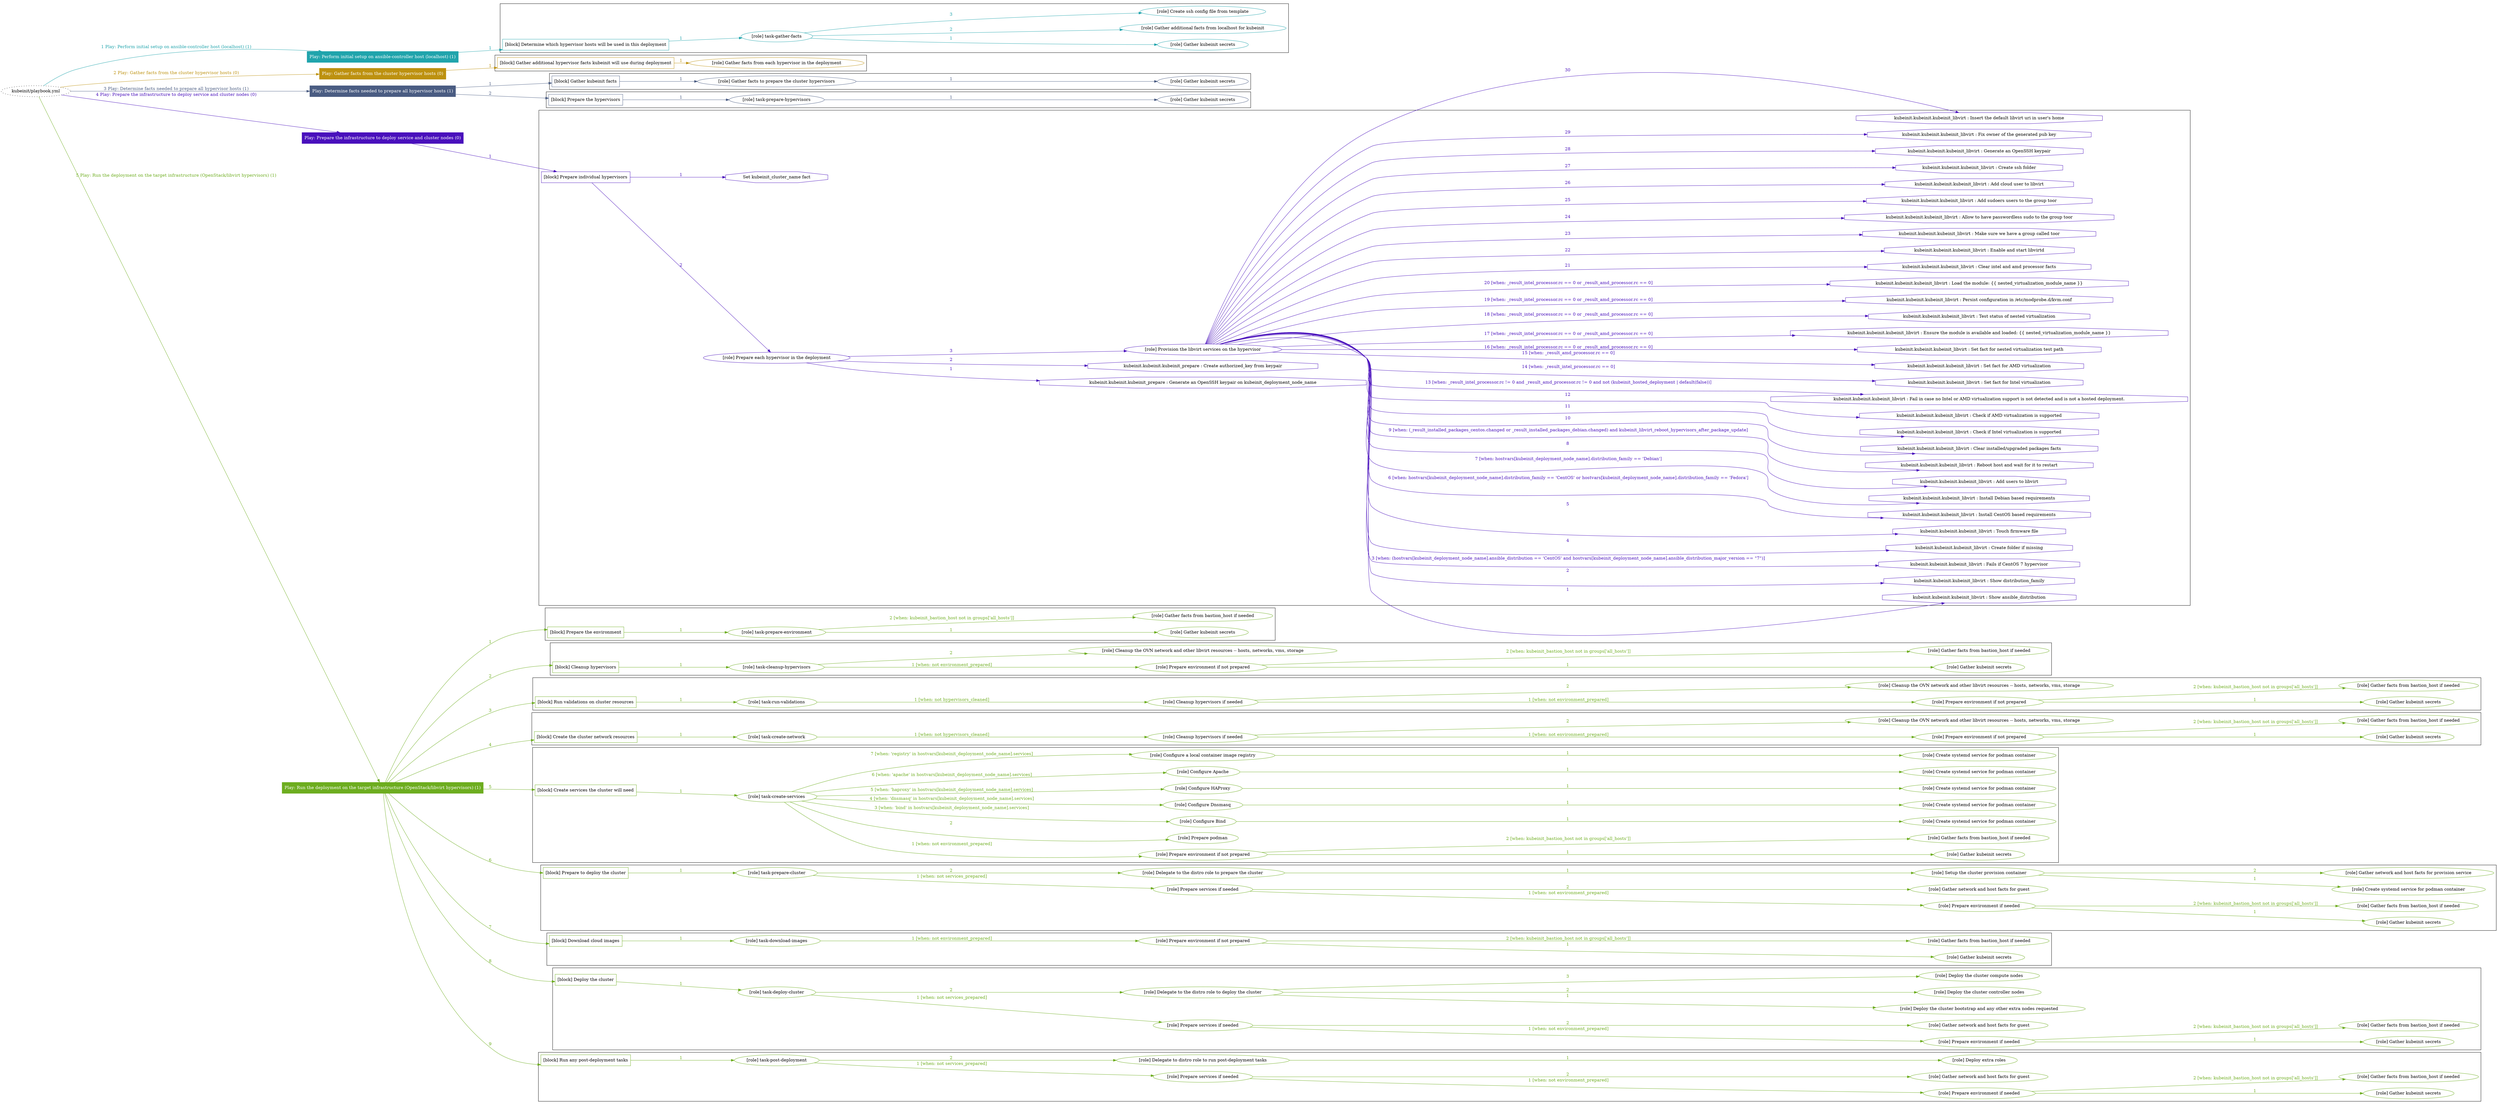 digraph {
	graph [concentrate=true ordering=in rankdir=LR ratio=fill]
	edge [esep=5 sep=10]
	"kubeinit/playbook.yml" [URL="/home/runner/work/kubeinit/kubeinit/kubeinit/playbook.yml" id=playbook_06e54197 style=dotted]
	"kubeinit/playbook.yml" -> play_afe3e6a7 [label="1 Play: Perform initial setup on ansible-controller host (localhost) (1)" color="#20a4ac" fontcolor="#20a4ac" id=edge_play_afe3e6a7 labeltooltip="1 Play: Perform initial setup on ansible-controller host (localhost) (1)" tooltip="1 Play: Perform initial setup on ansible-controller host (localhost) (1)"]
	subgraph "Play: Perform initial setup on ansible-controller host (localhost) (1)" {
		play_afe3e6a7 [label="Play: Perform initial setup on ansible-controller host (localhost) (1)" URL="/home/runner/work/kubeinit/kubeinit/kubeinit/playbook.yml" color="#20a4ac" fontcolor="#ffffff" id=play_afe3e6a7 shape=box style=filled tooltip=localhost]
		play_afe3e6a7 -> block_0ab6999c [label=1 color="#20a4ac" fontcolor="#20a4ac" id=edge_block_0ab6999c labeltooltip=1 tooltip=1]
		subgraph cluster_block_0ab6999c {
			block_0ab6999c [label="[block] Determine which hypervisor hosts will be used in this deployment" URL="/home/runner/work/kubeinit/kubeinit/kubeinit/playbook.yml" color="#20a4ac" id=block_0ab6999c labeltooltip="Determine which hypervisor hosts will be used in this deployment" shape=box tooltip="Determine which hypervisor hosts will be used in this deployment"]
			block_0ab6999c -> role_92f83d4e [label="1 " color="#20a4ac" fontcolor="#20a4ac" id=edge_role_92f83d4e labeltooltip="1 " tooltip="1 "]
			subgraph "task-gather-facts" {
				role_92f83d4e [label="[role] task-gather-facts" URL="/home/runner/work/kubeinit/kubeinit/kubeinit/playbook.yml" color="#20a4ac" id=role_92f83d4e tooltip="task-gather-facts"]
				role_92f83d4e -> role_95f12a91 [label="1 " color="#20a4ac" fontcolor="#20a4ac" id=edge_role_95f12a91 labeltooltip="1 " tooltip="1 "]
				subgraph "Gather kubeinit secrets" {
					role_95f12a91 [label="[role] Gather kubeinit secrets" URL="/home/runner/.ansible/collections/ansible_collections/kubeinit/kubeinit/roles/kubeinit_prepare/tasks/build_hypervisors_group.yml" color="#20a4ac" id=role_95f12a91 tooltip="Gather kubeinit secrets"]
				}
				role_92f83d4e -> role_1563f52f [label="2 " color="#20a4ac" fontcolor="#20a4ac" id=edge_role_1563f52f labeltooltip="2 " tooltip="2 "]
				subgraph "Gather additional facts from localhost for kubeinit" {
					role_1563f52f [label="[role] Gather additional facts from localhost for kubeinit" URL="/home/runner/.ansible/collections/ansible_collections/kubeinit/kubeinit/roles/kubeinit_prepare/tasks/build_hypervisors_group.yml" color="#20a4ac" id=role_1563f52f tooltip="Gather additional facts from localhost for kubeinit"]
				}
				role_92f83d4e -> role_cff0e128 [label="3 " color="#20a4ac" fontcolor="#20a4ac" id=edge_role_cff0e128 labeltooltip="3 " tooltip="3 "]
				subgraph "Create ssh config file from template" {
					role_cff0e128 [label="[role] Create ssh config file from template" URL="/home/runner/.ansible/collections/ansible_collections/kubeinit/kubeinit/roles/kubeinit_prepare/tasks/build_hypervisors_group.yml" color="#20a4ac" id=role_cff0e128 tooltip="Create ssh config file from template"]
				}
			}
		}
	}
	"kubeinit/playbook.yml" -> play_b5f7c08f [label="2 Play: Gather facts from the cluster hypervisor hosts (0)" color="#bd910f" fontcolor="#bd910f" id=edge_play_b5f7c08f labeltooltip="2 Play: Gather facts from the cluster hypervisor hosts (0)" tooltip="2 Play: Gather facts from the cluster hypervisor hosts (0)"]
	subgraph "Play: Gather facts from the cluster hypervisor hosts (0)" {
		play_b5f7c08f [label="Play: Gather facts from the cluster hypervisor hosts (0)" URL="/home/runner/work/kubeinit/kubeinit/kubeinit/playbook.yml" color="#bd910f" fontcolor="#ffffff" id=play_b5f7c08f shape=box style=filled tooltip="Play: Gather facts from the cluster hypervisor hosts (0)"]
		play_b5f7c08f -> block_739a0ad6 [label=1 color="#bd910f" fontcolor="#bd910f" id=edge_block_739a0ad6 labeltooltip=1 tooltip=1]
		subgraph cluster_block_739a0ad6 {
			block_739a0ad6 [label="[block] Gather additional hypervisor facts kubeinit will use during deployment" URL="/home/runner/work/kubeinit/kubeinit/kubeinit/playbook.yml" color="#bd910f" id=block_739a0ad6 labeltooltip="Gather additional hypervisor facts kubeinit will use during deployment" shape=box tooltip="Gather additional hypervisor facts kubeinit will use during deployment"]
			block_739a0ad6 -> role_92ef8d1f [label="1 " color="#bd910f" fontcolor="#bd910f" id=edge_role_92ef8d1f labeltooltip="1 " tooltip="1 "]
			subgraph "Gather facts from each hypervisor in the deployment" {
				role_92ef8d1f [label="[role] Gather facts from each hypervisor in the deployment" URL="/home/runner/work/kubeinit/kubeinit/kubeinit/playbook.yml" color="#bd910f" id=role_92ef8d1f tooltip="Gather facts from each hypervisor in the deployment"]
			}
		}
	}
	"kubeinit/playbook.yml" -> play_a2521848 [label="3 Play: Determine facts needed to prepare all hypervisor hosts (1)" color="#4a5c82" fontcolor="#4a5c82" id=edge_play_a2521848 labeltooltip="3 Play: Determine facts needed to prepare all hypervisor hosts (1)" tooltip="3 Play: Determine facts needed to prepare all hypervisor hosts (1)"]
	subgraph "Play: Determine facts needed to prepare all hypervisor hosts (1)" {
		play_a2521848 [label="Play: Determine facts needed to prepare all hypervisor hosts (1)" URL="/home/runner/work/kubeinit/kubeinit/kubeinit/playbook.yml" color="#4a5c82" fontcolor="#ffffff" id=play_a2521848 shape=box style=filled tooltip=localhost]
		play_a2521848 -> block_b41a311c [label=1 color="#4a5c82" fontcolor="#4a5c82" id=edge_block_b41a311c labeltooltip=1 tooltip=1]
		subgraph cluster_block_b41a311c {
			block_b41a311c [label="[block] Gather kubeinit facts" URL="/home/runner/work/kubeinit/kubeinit/kubeinit/playbook.yml" color="#4a5c82" id=block_b41a311c labeltooltip="Gather kubeinit facts" shape=box tooltip="Gather kubeinit facts"]
			block_b41a311c -> role_22b22cb1 [label="1 " color="#4a5c82" fontcolor="#4a5c82" id=edge_role_22b22cb1 labeltooltip="1 " tooltip="1 "]
			subgraph "Gather facts to prepare the cluster hypervisors" {
				role_22b22cb1 [label="[role] Gather facts to prepare the cluster hypervisors" URL="/home/runner/work/kubeinit/kubeinit/kubeinit/playbook.yml" color="#4a5c82" id=role_22b22cb1 tooltip="Gather facts to prepare the cluster hypervisors"]
				role_22b22cb1 -> role_56efd793 [label="1 " color="#4a5c82" fontcolor="#4a5c82" id=edge_role_56efd793 labeltooltip="1 " tooltip="1 "]
				subgraph "Gather kubeinit secrets" {
					role_56efd793 [label="[role] Gather kubeinit secrets" URL="/home/runner/.ansible/collections/ansible_collections/kubeinit/kubeinit/roles/kubeinit_prepare/tasks/gather_kubeinit_facts.yml" color="#4a5c82" id=role_56efd793 tooltip="Gather kubeinit secrets"]
				}
			}
		}
		play_a2521848 -> block_12b8c0b2 [label=2 color="#4a5c82" fontcolor="#4a5c82" id=edge_block_12b8c0b2 labeltooltip=2 tooltip=2]
		subgraph cluster_block_12b8c0b2 {
			block_12b8c0b2 [label="[block] Prepare the hypervisors" URL="/home/runner/work/kubeinit/kubeinit/kubeinit/playbook.yml" color="#4a5c82" id=block_12b8c0b2 labeltooltip="Prepare the hypervisors" shape=box tooltip="Prepare the hypervisors"]
			block_12b8c0b2 -> role_0f34d247 [label="1 " color="#4a5c82" fontcolor="#4a5c82" id=edge_role_0f34d247 labeltooltip="1 " tooltip="1 "]
			subgraph "task-prepare-hypervisors" {
				role_0f34d247 [label="[role] task-prepare-hypervisors" URL="/home/runner/work/kubeinit/kubeinit/kubeinit/playbook.yml" color="#4a5c82" id=role_0f34d247 tooltip="task-prepare-hypervisors"]
				role_0f34d247 -> role_e9afb9be [label="1 " color="#4a5c82" fontcolor="#4a5c82" id=edge_role_e9afb9be labeltooltip="1 " tooltip="1 "]
				subgraph "Gather kubeinit secrets" {
					role_e9afb9be [label="[role] Gather kubeinit secrets" URL="/home/runner/.ansible/collections/ansible_collections/kubeinit/kubeinit/roles/kubeinit_prepare/tasks/gather_kubeinit_facts.yml" color="#4a5c82" id=role_e9afb9be tooltip="Gather kubeinit secrets"]
				}
			}
		}
	}
	"kubeinit/playbook.yml" -> play_261ef0bd [label="4 Play: Prepare the infrastructure to deploy service and cluster nodes (0)" color="#4910bc" fontcolor="#4910bc" id=edge_play_261ef0bd labeltooltip="4 Play: Prepare the infrastructure to deploy service and cluster nodes (0)" tooltip="4 Play: Prepare the infrastructure to deploy service and cluster nodes (0)"]
	subgraph "Play: Prepare the infrastructure to deploy service and cluster nodes (0)" {
		play_261ef0bd [label="Play: Prepare the infrastructure to deploy service and cluster nodes (0)" URL="/home/runner/work/kubeinit/kubeinit/kubeinit/playbook.yml" color="#4910bc" fontcolor="#ffffff" id=play_261ef0bd shape=box style=filled tooltip="Play: Prepare the infrastructure to deploy service and cluster nodes (0)"]
		play_261ef0bd -> block_4b828b4b [label=1 color="#4910bc" fontcolor="#4910bc" id=edge_block_4b828b4b labeltooltip=1 tooltip=1]
		subgraph cluster_block_4b828b4b {
			block_4b828b4b [label="[block] Prepare individual hypervisors" URL="/home/runner/work/kubeinit/kubeinit/kubeinit/playbook.yml" color="#4910bc" id=block_4b828b4b labeltooltip="Prepare individual hypervisors" shape=box tooltip="Prepare individual hypervisors"]
			block_4b828b4b -> role_afde64a1 [label="2 " color="#4910bc" fontcolor="#4910bc" id=edge_role_afde64a1 labeltooltip="2 " tooltip="2 "]
			subgraph "Prepare each hypervisor in the deployment" {
				role_afde64a1 [label="[role] Prepare each hypervisor in the deployment" URL="/home/runner/work/kubeinit/kubeinit/kubeinit/playbook.yml" color="#4910bc" id=role_afde64a1 tooltip="Prepare each hypervisor in the deployment"]
				task_804f7b3e [label="kubeinit.kubeinit.kubeinit_prepare : Generate an OpenSSH keypair on kubeinit_deployment_node_name" URL="/home/runner/.ansible/collections/ansible_collections/kubeinit/kubeinit/roles/kubeinit_prepare/tasks/prepare_hypervisor.yml" color="#4910bc" id=task_804f7b3e shape=octagon tooltip="kubeinit.kubeinit.kubeinit_prepare : Generate an OpenSSH keypair on kubeinit_deployment_node_name"]
				role_afde64a1 -> task_804f7b3e [label="1 " color="#4910bc" fontcolor="#4910bc" id=edge_task_804f7b3e labeltooltip="1 " tooltip="1 "]
				task_3a2b004e [label="kubeinit.kubeinit.kubeinit_prepare : Create authorized_key from keypair" URL="/home/runner/.ansible/collections/ansible_collections/kubeinit/kubeinit/roles/kubeinit_prepare/tasks/prepare_hypervisor.yml" color="#4910bc" id=task_3a2b004e shape=octagon tooltip="kubeinit.kubeinit.kubeinit_prepare : Create authorized_key from keypair"]
				role_afde64a1 -> task_3a2b004e [label="2 " color="#4910bc" fontcolor="#4910bc" id=edge_task_3a2b004e labeltooltip="2 " tooltip="2 "]
				role_afde64a1 -> role_4e204e69 [label="3 " color="#4910bc" fontcolor="#4910bc" id=edge_role_4e204e69 labeltooltip="3 " tooltip="3 "]
				subgraph "Provision the libvirt services on the hypervisor" {
					role_4e204e69 [label="[role] Provision the libvirt services on the hypervisor" URL="/home/runner/.ansible/collections/ansible_collections/kubeinit/kubeinit/roles/kubeinit_prepare/tasks/prepare_hypervisor.yml" color="#4910bc" id=role_4e204e69 tooltip="Provision the libvirt services on the hypervisor"]
					task_aad43261 [label="kubeinit.kubeinit.kubeinit_libvirt : Show ansible_distribution" URL="/home/runner/.ansible/collections/ansible_collections/kubeinit/kubeinit/roles/kubeinit_libvirt/tasks/main.yml" color="#4910bc" id=task_aad43261 shape=octagon tooltip="kubeinit.kubeinit.kubeinit_libvirt : Show ansible_distribution"]
					role_4e204e69 -> task_aad43261 [label="1 " color="#4910bc" fontcolor="#4910bc" id=edge_task_aad43261 labeltooltip="1 " tooltip="1 "]
					task_786b39f0 [label="kubeinit.kubeinit.kubeinit_libvirt : Show distribution_family" URL="/home/runner/.ansible/collections/ansible_collections/kubeinit/kubeinit/roles/kubeinit_libvirt/tasks/main.yml" color="#4910bc" id=task_786b39f0 shape=octagon tooltip="kubeinit.kubeinit.kubeinit_libvirt : Show distribution_family"]
					role_4e204e69 -> task_786b39f0 [label="2 " color="#4910bc" fontcolor="#4910bc" id=edge_task_786b39f0 labeltooltip="2 " tooltip="2 "]
					task_c2a5eed5 [label="kubeinit.kubeinit.kubeinit_libvirt : Fails if CentOS 7 hypervisor" URL="/home/runner/.ansible/collections/ansible_collections/kubeinit/kubeinit/roles/kubeinit_libvirt/tasks/main.yml" color="#4910bc" id=task_c2a5eed5 shape=octagon tooltip="kubeinit.kubeinit.kubeinit_libvirt : Fails if CentOS 7 hypervisor"]
					role_4e204e69 -> task_c2a5eed5 [label="3 [when: (hostvars[kubeinit_deployment_node_name].ansible_distribution == 'CentOS' and hostvars[kubeinit_deployment_node_name].ansible_distribution_major_version == \"7\")]" color="#4910bc" fontcolor="#4910bc" id=edge_task_c2a5eed5 labeltooltip="3 [when: (hostvars[kubeinit_deployment_node_name].ansible_distribution == 'CentOS' and hostvars[kubeinit_deployment_node_name].ansible_distribution_major_version == \"7\")]" tooltip="3 [when: (hostvars[kubeinit_deployment_node_name].ansible_distribution == 'CentOS' and hostvars[kubeinit_deployment_node_name].ansible_distribution_major_version == \"7\")]"]
					task_1a20e327 [label="kubeinit.kubeinit.kubeinit_libvirt : Create folder if missing" URL="/home/runner/.ansible/collections/ansible_collections/kubeinit/kubeinit/roles/kubeinit_libvirt/tasks/main.yml" color="#4910bc" id=task_1a20e327 shape=octagon tooltip="kubeinit.kubeinit.kubeinit_libvirt : Create folder if missing"]
					role_4e204e69 -> task_1a20e327 [label="4 " color="#4910bc" fontcolor="#4910bc" id=edge_task_1a20e327 labeltooltip="4 " tooltip="4 "]
					task_ce2ecc09 [label="kubeinit.kubeinit.kubeinit_libvirt : Touch firmware file" URL="/home/runner/.ansible/collections/ansible_collections/kubeinit/kubeinit/roles/kubeinit_libvirt/tasks/main.yml" color="#4910bc" id=task_ce2ecc09 shape=octagon tooltip="kubeinit.kubeinit.kubeinit_libvirt : Touch firmware file"]
					role_4e204e69 -> task_ce2ecc09 [label="5 " color="#4910bc" fontcolor="#4910bc" id=edge_task_ce2ecc09 labeltooltip="5 " tooltip="5 "]
					task_2e374d8e [label="kubeinit.kubeinit.kubeinit_libvirt : Install CentOS based requirements" URL="/home/runner/.ansible/collections/ansible_collections/kubeinit/kubeinit/roles/kubeinit_libvirt/tasks/main.yml" color="#4910bc" id=task_2e374d8e shape=octagon tooltip="kubeinit.kubeinit.kubeinit_libvirt : Install CentOS based requirements"]
					role_4e204e69 -> task_2e374d8e [label="6 [when: hostvars[kubeinit_deployment_node_name].distribution_family == 'CentOS' or hostvars[kubeinit_deployment_node_name].distribution_family == 'Fedora']" color="#4910bc" fontcolor="#4910bc" id=edge_task_2e374d8e labeltooltip="6 [when: hostvars[kubeinit_deployment_node_name].distribution_family == 'CentOS' or hostvars[kubeinit_deployment_node_name].distribution_family == 'Fedora']" tooltip="6 [when: hostvars[kubeinit_deployment_node_name].distribution_family == 'CentOS' or hostvars[kubeinit_deployment_node_name].distribution_family == 'Fedora']"]
					task_d76a8a88 [label="kubeinit.kubeinit.kubeinit_libvirt : Install Debian based requirements" URL="/home/runner/.ansible/collections/ansible_collections/kubeinit/kubeinit/roles/kubeinit_libvirt/tasks/main.yml" color="#4910bc" id=task_d76a8a88 shape=octagon tooltip="kubeinit.kubeinit.kubeinit_libvirt : Install Debian based requirements"]
					role_4e204e69 -> task_d76a8a88 [label="7 [when: hostvars[kubeinit_deployment_node_name].distribution_family == 'Debian']" color="#4910bc" fontcolor="#4910bc" id=edge_task_d76a8a88 labeltooltip="7 [when: hostvars[kubeinit_deployment_node_name].distribution_family == 'Debian']" tooltip="7 [when: hostvars[kubeinit_deployment_node_name].distribution_family == 'Debian']"]
					task_27c97f3e [label="kubeinit.kubeinit.kubeinit_libvirt : Add users to libvirt" URL="/home/runner/.ansible/collections/ansible_collections/kubeinit/kubeinit/roles/kubeinit_libvirt/tasks/main.yml" color="#4910bc" id=task_27c97f3e shape=octagon tooltip="kubeinit.kubeinit.kubeinit_libvirt : Add users to libvirt"]
					role_4e204e69 -> task_27c97f3e [label="8 " color="#4910bc" fontcolor="#4910bc" id=edge_task_27c97f3e labeltooltip="8 " tooltip="8 "]
					task_44a600f8 [label="kubeinit.kubeinit.kubeinit_libvirt : Reboot host and wait for it to restart" URL="/home/runner/.ansible/collections/ansible_collections/kubeinit/kubeinit/roles/kubeinit_libvirt/tasks/main.yml" color="#4910bc" id=task_44a600f8 shape=octagon tooltip="kubeinit.kubeinit.kubeinit_libvirt : Reboot host and wait for it to restart"]
					role_4e204e69 -> task_44a600f8 [label="9 [when: (_result_installed_packages_centos.changed or _result_installed_packages_debian.changed) and kubeinit_libvirt_reboot_hypervisors_after_package_update]" color="#4910bc" fontcolor="#4910bc" id=edge_task_44a600f8 labeltooltip="9 [when: (_result_installed_packages_centos.changed or _result_installed_packages_debian.changed) and kubeinit_libvirt_reboot_hypervisors_after_package_update]" tooltip="9 [when: (_result_installed_packages_centos.changed or _result_installed_packages_debian.changed) and kubeinit_libvirt_reboot_hypervisors_after_package_update]"]
					task_3dcf0920 [label="kubeinit.kubeinit.kubeinit_libvirt : Clear installed/upgraded packages facts" URL="/home/runner/.ansible/collections/ansible_collections/kubeinit/kubeinit/roles/kubeinit_libvirt/tasks/main.yml" color="#4910bc" id=task_3dcf0920 shape=octagon tooltip="kubeinit.kubeinit.kubeinit_libvirt : Clear installed/upgraded packages facts"]
					role_4e204e69 -> task_3dcf0920 [label="10 " color="#4910bc" fontcolor="#4910bc" id=edge_task_3dcf0920 labeltooltip="10 " tooltip="10 "]
					task_028453fd [label="kubeinit.kubeinit.kubeinit_libvirt : Check if Intel virtualization is supported" URL="/home/runner/.ansible/collections/ansible_collections/kubeinit/kubeinit/roles/kubeinit_libvirt/tasks/main.yml" color="#4910bc" id=task_028453fd shape=octagon tooltip="kubeinit.kubeinit.kubeinit_libvirt : Check if Intel virtualization is supported"]
					role_4e204e69 -> task_028453fd [label="11 " color="#4910bc" fontcolor="#4910bc" id=edge_task_028453fd labeltooltip="11 " tooltip="11 "]
					task_85ef1e15 [label="kubeinit.kubeinit.kubeinit_libvirt : Check if AMD virtualization is supported" URL="/home/runner/.ansible/collections/ansible_collections/kubeinit/kubeinit/roles/kubeinit_libvirt/tasks/main.yml" color="#4910bc" id=task_85ef1e15 shape=octagon tooltip="kubeinit.kubeinit.kubeinit_libvirt : Check if AMD virtualization is supported"]
					role_4e204e69 -> task_85ef1e15 [label="12 " color="#4910bc" fontcolor="#4910bc" id=edge_task_85ef1e15 labeltooltip="12 " tooltip="12 "]
					task_33992b7d [label="kubeinit.kubeinit.kubeinit_libvirt : Fail in case no Intel or AMD virtualization support is not detected and is not a hosted deployment." URL="/home/runner/.ansible/collections/ansible_collections/kubeinit/kubeinit/roles/kubeinit_libvirt/tasks/main.yml" color="#4910bc" id=task_33992b7d shape=octagon tooltip="kubeinit.kubeinit.kubeinit_libvirt : Fail in case no Intel or AMD virtualization support is not detected and is not a hosted deployment."]
					role_4e204e69 -> task_33992b7d [label="13 [when: _result_intel_processor.rc != 0 and _result_amd_processor.rc != 0 and not (kubeinit_hosted_deployment | default(false))]" color="#4910bc" fontcolor="#4910bc" id=edge_task_33992b7d labeltooltip="13 [when: _result_intel_processor.rc != 0 and _result_amd_processor.rc != 0 and not (kubeinit_hosted_deployment | default(false))]" tooltip="13 [when: _result_intel_processor.rc != 0 and _result_amd_processor.rc != 0 and not (kubeinit_hosted_deployment | default(false))]"]
					task_b03aec4e [label="kubeinit.kubeinit.kubeinit_libvirt : Set fact for Intel virtualization" URL="/home/runner/.ansible/collections/ansible_collections/kubeinit/kubeinit/roles/kubeinit_libvirt/tasks/main.yml" color="#4910bc" id=task_b03aec4e shape=octagon tooltip="kubeinit.kubeinit.kubeinit_libvirt : Set fact for Intel virtualization"]
					role_4e204e69 -> task_b03aec4e [label="14 [when: _result_intel_processor.rc == 0]" color="#4910bc" fontcolor="#4910bc" id=edge_task_b03aec4e labeltooltip="14 [when: _result_intel_processor.rc == 0]" tooltip="14 [when: _result_intel_processor.rc == 0]"]
					task_e37a8b7a [label="kubeinit.kubeinit.kubeinit_libvirt : Set fact for AMD virtualization" URL="/home/runner/.ansible/collections/ansible_collections/kubeinit/kubeinit/roles/kubeinit_libvirt/tasks/main.yml" color="#4910bc" id=task_e37a8b7a shape=octagon tooltip="kubeinit.kubeinit.kubeinit_libvirt : Set fact for AMD virtualization"]
					role_4e204e69 -> task_e37a8b7a [label="15 [when: _result_amd_processor.rc == 0]" color="#4910bc" fontcolor="#4910bc" id=edge_task_e37a8b7a labeltooltip="15 [when: _result_amd_processor.rc == 0]" tooltip="15 [when: _result_amd_processor.rc == 0]"]
					task_d2fab5dd [label="kubeinit.kubeinit.kubeinit_libvirt : Set fact for nested virtualization test path" URL="/home/runner/.ansible/collections/ansible_collections/kubeinit/kubeinit/roles/kubeinit_libvirt/tasks/main.yml" color="#4910bc" id=task_d2fab5dd shape=octagon tooltip="kubeinit.kubeinit.kubeinit_libvirt : Set fact for nested virtualization test path"]
					role_4e204e69 -> task_d2fab5dd [label="16 [when: _result_intel_processor.rc == 0 or _result_amd_processor.rc == 0]" color="#4910bc" fontcolor="#4910bc" id=edge_task_d2fab5dd labeltooltip="16 [when: _result_intel_processor.rc == 0 or _result_amd_processor.rc == 0]" tooltip="16 [when: _result_intel_processor.rc == 0 or _result_amd_processor.rc == 0]"]
					task_6d353469 [label="kubeinit.kubeinit.kubeinit_libvirt : Ensure the module is available and loaded: {{ nested_virtualization_module_name }}" URL="/home/runner/.ansible/collections/ansible_collections/kubeinit/kubeinit/roles/kubeinit_libvirt/tasks/main.yml" color="#4910bc" id=task_6d353469 shape=octagon tooltip="kubeinit.kubeinit.kubeinit_libvirt : Ensure the module is available and loaded: {{ nested_virtualization_module_name }}"]
					role_4e204e69 -> task_6d353469 [label="17 [when: _result_intel_processor.rc == 0 or _result_amd_processor.rc == 0]" color="#4910bc" fontcolor="#4910bc" id=edge_task_6d353469 labeltooltip="17 [when: _result_intel_processor.rc == 0 or _result_amd_processor.rc == 0]" tooltip="17 [when: _result_intel_processor.rc == 0 or _result_amd_processor.rc == 0]"]
					task_0baa5a7a [label="kubeinit.kubeinit.kubeinit_libvirt : Test status of nested virtualization" URL="/home/runner/.ansible/collections/ansible_collections/kubeinit/kubeinit/roles/kubeinit_libvirt/tasks/main.yml" color="#4910bc" id=task_0baa5a7a shape=octagon tooltip="kubeinit.kubeinit.kubeinit_libvirt : Test status of nested virtualization"]
					role_4e204e69 -> task_0baa5a7a [label="18 [when: _result_intel_processor.rc == 0 or _result_amd_processor.rc == 0]" color="#4910bc" fontcolor="#4910bc" id=edge_task_0baa5a7a labeltooltip="18 [when: _result_intel_processor.rc == 0 or _result_amd_processor.rc == 0]" tooltip="18 [when: _result_intel_processor.rc == 0 or _result_amd_processor.rc == 0]"]
					task_392f8682 [label="kubeinit.kubeinit.kubeinit_libvirt : Persist configuration in /etc/modprobe.d/kvm.conf" URL="/home/runner/.ansible/collections/ansible_collections/kubeinit/kubeinit/roles/kubeinit_libvirt/tasks/main.yml" color="#4910bc" id=task_392f8682 shape=octagon tooltip="kubeinit.kubeinit.kubeinit_libvirt : Persist configuration in /etc/modprobe.d/kvm.conf"]
					role_4e204e69 -> task_392f8682 [label="19 [when: _result_intel_processor.rc == 0 or _result_amd_processor.rc == 0]" color="#4910bc" fontcolor="#4910bc" id=edge_task_392f8682 labeltooltip="19 [when: _result_intel_processor.rc == 0 or _result_amd_processor.rc == 0]" tooltip="19 [when: _result_intel_processor.rc == 0 or _result_amd_processor.rc == 0]"]
					task_faf34e66 [label="kubeinit.kubeinit.kubeinit_libvirt : Load the module: {{ nested_virtualization_module_name }}" URL="/home/runner/.ansible/collections/ansible_collections/kubeinit/kubeinit/roles/kubeinit_libvirt/tasks/main.yml" color="#4910bc" id=task_faf34e66 shape=octagon tooltip="kubeinit.kubeinit.kubeinit_libvirt : Load the module: {{ nested_virtualization_module_name }}"]
					role_4e204e69 -> task_faf34e66 [label="20 [when: _result_intel_processor.rc == 0 or _result_amd_processor.rc == 0]" color="#4910bc" fontcolor="#4910bc" id=edge_task_faf34e66 labeltooltip="20 [when: _result_intel_processor.rc == 0 or _result_amd_processor.rc == 0]" tooltip="20 [when: _result_intel_processor.rc == 0 or _result_amd_processor.rc == 0]"]
					task_4dcf6233 [label="kubeinit.kubeinit.kubeinit_libvirt : Clear intel and amd processor facts" URL="/home/runner/.ansible/collections/ansible_collections/kubeinit/kubeinit/roles/kubeinit_libvirt/tasks/main.yml" color="#4910bc" id=task_4dcf6233 shape=octagon tooltip="kubeinit.kubeinit.kubeinit_libvirt : Clear intel and amd processor facts"]
					role_4e204e69 -> task_4dcf6233 [label="21 " color="#4910bc" fontcolor="#4910bc" id=edge_task_4dcf6233 labeltooltip="21 " tooltip="21 "]
					task_7d51a77c [label="kubeinit.kubeinit.kubeinit_libvirt : Enable and start libvirtd" URL="/home/runner/.ansible/collections/ansible_collections/kubeinit/kubeinit/roles/kubeinit_libvirt/tasks/main.yml" color="#4910bc" id=task_7d51a77c shape=octagon tooltip="kubeinit.kubeinit.kubeinit_libvirt : Enable and start libvirtd"]
					role_4e204e69 -> task_7d51a77c [label="22 " color="#4910bc" fontcolor="#4910bc" id=edge_task_7d51a77c labeltooltip="22 " tooltip="22 "]
					task_824b7ea1 [label="kubeinit.kubeinit.kubeinit_libvirt : Make sure we have a group called toor" URL="/home/runner/.ansible/collections/ansible_collections/kubeinit/kubeinit/roles/kubeinit_libvirt/tasks/60_create_cloud_user.yml" color="#4910bc" id=task_824b7ea1 shape=octagon tooltip="kubeinit.kubeinit.kubeinit_libvirt : Make sure we have a group called toor"]
					role_4e204e69 -> task_824b7ea1 [label="23 " color="#4910bc" fontcolor="#4910bc" id=edge_task_824b7ea1 labeltooltip="23 " tooltip="23 "]
					task_57f7631a [label="kubeinit.kubeinit.kubeinit_libvirt : Allow to have passwordless sudo to the group toor" URL="/home/runner/.ansible/collections/ansible_collections/kubeinit/kubeinit/roles/kubeinit_libvirt/tasks/60_create_cloud_user.yml" color="#4910bc" id=task_57f7631a shape=octagon tooltip="kubeinit.kubeinit.kubeinit_libvirt : Allow to have passwordless sudo to the group toor"]
					role_4e204e69 -> task_57f7631a [label="24 " color="#4910bc" fontcolor="#4910bc" id=edge_task_57f7631a labeltooltip="24 " tooltip="24 "]
					task_1b966280 [label="kubeinit.kubeinit.kubeinit_libvirt : Add sudoers users to the group toor" URL="/home/runner/.ansible/collections/ansible_collections/kubeinit/kubeinit/roles/kubeinit_libvirt/tasks/60_create_cloud_user.yml" color="#4910bc" id=task_1b966280 shape=octagon tooltip="kubeinit.kubeinit.kubeinit_libvirt : Add sudoers users to the group toor"]
					role_4e204e69 -> task_1b966280 [label="25 " color="#4910bc" fontcolor="#4910bc" id=edge_task_1b966280 labeltooltip="25 " tooltip="25 "]
					task_624f6cf3 [label="kubeinit.kubeinit.kubeinit_libvirt : Add cloud user to libvirt" URL="/home/runner/.ansible/collections/ansible_collections/kubeinit/kubeinit/roles/kubeinit_libvirt/tasks/60_create_cloud_user.yml" color="#4910bc" id=task_624f6cf3 shape=octagon tooltip="kubeinit.kubeinit.kubeinit_libvirt : Add cloud user to libvirt"]
					role_4e204e69 -> task_624f6cf3 [label="26 " color="#4910bc" fontcolor="#4910bc" id=edge_task_624f6cf3 labeltooltip="26 " tooltip="26 "]
					task_6bac131e [label="kubeinit.kubeinit.kubeinit_libvirt : Create ssh folder" URL="/home/runner/.ansible/collections/ansible_collections/kubeinit/kubeinit/roles/kubeinit_libvirt/tasks/60_create_cloud_user.yml" color="#4910bc" id=task_6bac131e shape=octagon tooltip="kubeinit.kubeinit.kubeinit_libvirt : Create ssh folder"]
					role_4e204e69 -> task_6bac131e [label="27 " color="#4910bc" fontcolor="#4910bc" id=edge_task_6bac131e labeltooltip="27 " tooltip="27 "]
					task_db80e7de [label="kubeinit.kubeinit.kubeinit_libvirt : Generate an OpenSSH keypair" URL="/home/runner/.ansible/collections/ansible_collections/kubeinit/kubeinit/roles/kubeinit_libvirt/tasks/60_create_cloud_user.yml" color="#4910bc" id=task_db80e7de shape=octagon tooltip="kubeinit.kubeinit.kubeinit_libvirt : Generate an OpenSSH keypair"]
					role_4e204e69 -> task_db80e7de [label="28 " color="#4910bc" fontcolor="#4910bc" id=edge_task_db80e7de labeltooltip="28 " tooltip="28 "]
					task_d1062ba9 [label="kubeinit.kubeinit.kubeinit_libvirt : Fix owner of the generated pub key" URL="/home/runner/.ansible/collections/ansible_collections/kubeinit/kubeinit/roles/kubeinit_libvirt/tasks/60_create_cloud_user.yml" color="#4910bc" id=task_d1062ba9 shape=octagon tooltip="kubeinit.kubeinit.kubeinit_libvirt : Fix owner of the generated pub key"]
					role_4e204e69 -> task_d1062ba9 [label="29 " color="#4910bc" fontcolor="#4910bc" id=edge_task_d1062ba9 labeltooltip="29 " tooltip="29 "]
					task_584e9c91 [label="kubeinit.kubeinit.kubeinit_libvirt : Insert the default libvirt uri in user's home" URL="/home/runner/.ansible/collections/ansible_collections/kubeinit/kubeinit/roles/kubeinit_libvirt/tasks/60_create_cloud_user.yml" color="#4910bc" id=task_584e9c91 shape=octagon tooltip="kubeinit.kubeinit.kubeinit_libvirt : Insert the default libvirt uri in user's home"]
					role_4e204e69 -> task_584e9c91 [label="30 " color="#4910bc" fontcolor="#4910bc" id=edge_task_584e9c91 labeltooltip="30 " tooltip="30 "]
				}
			}
			task_bb8df52e [label="Set kubeinit_cluster_name fact" URL="/home/runner/work/kubeinit/kubeinit/kubeinit/playbook.yml" color="#4910bc" id=task_bb8df52e shape=octagon tooltip="Set kubeinit_cluster_name fact"]
			block_4b828b4b -> task_bb8df52e [label="1 " color="#4910bc" fontcolor="#4910bc" id=edge_task_bb8df52e labeltooltip="1 " tooltip="1 "]
		}
	}
	"kubeinit/playbook.yml" -> play_a16070e1 [label="5 Play: Run the deployment on the target infrastructure (OpenStack/libvirt hypervisors) (1)" color="#6dad1f" fontcolor="#6dad1f" id=edge_play_a16070e1 labeltooltip="5 Play: Run the deployment on the target infrastructure (OpenStack/libvirt hypervisors) (1)" tooltip="5 Play: Run the deployment on the target infrastructure (OpenStack/libvirt hypervisors) (1)"]
	subgraph "Play: Run the deployment on the target infrastructure (OpenStack/libvirt hypervisors) (1)" {
		play_a16070e1 [label="Play: Run the deployment on the target infrastructure (OpenStack/libvirt hypervisors) (1)" URL="/home/runner/work/kubeinit/kubeinit/kubeinit/playbook.yml" color="#6dad1f" fontcolor="#ffffff" id=play_a16070e1 shape=box style=filled tooltip=localhost]
		play_a16070e1 -> block_0fbc2b49 [label=1 color="#6dad1f" fontcolor="#6dad1f" id=edge_block_0fbc2b49 labeltooltip=1 tooltip=1]
		subgraph cluster_block_0fbc2b49 {
			block_0fbc2b49 [label="[block] Prepare the environment" URL="/home/runner/work/kubeinit/kubeinit/kubeinit/playbook.yml" color="#6dad1f" id=block_0fbc2b49 labeltooltip="Prepare the environment" shape=box tooltip="Prepare the environment"]
			block_0fbc2b49 -> role_63028117 [label="1 " color="#6dad1f" fontcolor="#6dad1f" id=edge_role_63028117 labeltooltip="1 " tooltip="1 "]
			subgraph "task-prepare-environment" {
				role_63028117 [label="[role] task-prepare-environment" URL="/home/runner/work/kubeinit/kubeinit/kubeinit/playbook.yml" color="#6dad1f" id=role_63028117 tooltip="task-prepare-environment"]
				role_63028117 -> role_79891603 [label="1 " color="#6dad1f" fontcolor="#6dad1f" id=edge_role_79891603 labeltooltip="1 " tooltip="1 "]
				subgraph "Gather kubeinit secrets" {
					role_79891603 [label="[role] Gather kubeinit secrets" URL="/home/runner/.ansible/collections/ansible_collections/kubeinit/kubeinit/roles/kubeinit_prepare/tasks/gather_kubeinit_facts.yml" color="#6dad1f" id=role_79891603 tooltip="Gather kubeinit secrets"]
				}
				role_63028117 -> role_592ee761 [label="2 [when: kubeinit_bastion_host not in groups['all_hosts']]" color="#6dad1f" fontcolor="#6dad1f" id=edge_role_592ee761 labeltooltip="2 [when: kubeinit_bastion_host not in groups['all_hosts']]" tooltip="2 [when: kubeinit_bastion_host not in groups['all_hosts']]"]
				subgraph "Gather facts from bastion_host if needed" {
					role_592ee761 [label="[role] Gather facts from bastion_host if needed" URL="/home/runner/.ansible/collections/ansible_collections/kubeinit/kubeinit/roles/kubeinit_prepare/tasks/main.yml" color="#6dad1f" id=role_592ee761 tooltip="Gather facts from bastion_host if needed"]
				}
			}
		}
		play_a16070e1 -> block_ff3a0f42 [label=2 color="#6dad1f" fontcolor="#6dad1f" id=edge_block_ff3a0f42 labeltooltip=2 tooltip=2]
		subgraph cluster_block_ff3a0f42 {
			block_ff3a0f42 [label="[block] Cleanup hypervisors" URL="/home/runner/work/kubeinit/kubeinit/kubeinit/playbook.yml" color="#6dad1f" id=block_ff3a0f42 labeltooltip="Cleanup hypervisors" shape=box tooltip="Cleanup hypervisors"]
			block_ff3a0f42 -> role_98ca7689 [label="1 " color="#6dad1f" fontcolor="#6dad1f" id=edge_role_98ca7689 labeltooltip="1 " tooltip="1 "]
			subgraph "task-cleanup-hypervisors" {
				role_98ca7689 [label="[role] task-cleanup-hypervisors" URL="/home/runner/work/kubeinit/kubeinit/kubeinit/playbook.yml" color="#6dad1f" id=role_98ca7689 tooltip="task-cleanup-hypervisors"]
				role_98ca7689 -> role_e0ccf873 [label="1 [when: not environment_prepared]" color="#6dad1f" fontcolor="#6dad1f" id=edge_role_e0ccf873 labeltooltip="1 [when: not environment_prepared]" tooltip="1 [when: not environment_prepared]"]
				subgraph "Prepare environment if not prepared" {
					role_e0ccf873 [label="[role] Prepare environment if not prepared" URL="/home/runner/.ansible/collections/ansible_collections/kubeinit/kubeinit/roles/kubeinit_libvirt/tasks/cleanup_hypervisors.yml" color="#6dad1f" id=role_e0ccf873 tooltip="Prepare environment if not prepared"]
					role_e0ccf873 -> role_df05ecb9 [label="1 " color="#6dad1f" fontcolor="#6dad1f" id=edge_role_df05ecb9 labeltooltip="1 " tooltip="1 "]
					subgraph "Gather kubeinit secrets" {
						role_df05ecb9 [label="[role] Gather kubeinit secrets" URL="/home/runner/.ansible/collections/ansible_collections/kubeinit/kubeinit/roles/kubeinit_prepare/tasks/gather_kubeinit_facts.yml" color="#6dad1f" id=role_df05ecb9 tooltip="Gather kubeinit secrets"]
					}
					role_e0ccf873 -> role_14036f90 [label="2 [when: kubeinit_bastion_host not in groups['all_hosts']]" color="#6dad1f" fontcolor="#6dad1f" id=edge_role_14036f90 labeltooltip="2 [when: kubeinit_bastion_host not in groups['all_hosts']]" tooltip="2 [when: kubeinit_bastion_host not in groups['all_hosts']]"]
					subgraph "Gather facts from bastion_host if needed" {
						role_14036f90 [label="[role] Gather facts from bastion_host if needed" URL="/home/runner/.ansible/collections/ansible_collections/kubeinit/kubeinit/roles/kubeinit_prepare/tasks/main.yml" color="#6dad1f" id=role_14036f90 tooltip="Gather facts from bastion_host if needed"]
					}
				}
				role_98ca7689 -> role_339bca04 [label="2 " color="#6dad1f" fontcolor="#6dad1f" id=edge_role_339bca04 labeltooltip="2 " tooltip="2 "]
				subgraph "Cleanup the OVN network and other libvirt resources -- hosts, networks, vms, storage" {
					role_339bca04 [label="[role] Cleanup the OVN network and other libvirt resources -- hosts, networks, vms, storage" URL="/home/runner/.ansible/collections/ansible_collections/kubeinit/kubeinit/roles/kubeinit_libvirt/tasks/cleanup_hypervisors.yml" color="#6dad1f" id=role_339bca04 tooltip="Cleanup the OVN network and other libvirt resources -- hosts, networks, vms, storage"]
				}
			}
		}
		play_a16070e1 -> block_761dde4a [label=3 color="#6dad1f" fontcolor="#6dad1f" id=edge_block_761dde4a labeltooltip=3 tooltip=3]
		subgraph cluster_block_761dde4a {
			block_761dde4a [label="[block] Run validations on cluster resources" URL="/home/runner/work/kubeinit/kubeinit/kubeinit/playbook.yml" color="#6dad1f" id=block_761dde4a labeltooltip="Run validations on cluster resources" shape=box tooltip="Run validations on cluster resources"]
			block_761dde4a -> role_e9812f50 [label="1 " color="#6dad1f" fontcolor="#6dad1f" id=edge_role_e9812f50 labeltooltip="1 " tooltip="1 "]
			subgraph "task-run-validations" {
				role_e9812f50 [label="[role] task-run-validations" URL="/home/runner/work/kubeinit/kubeinit/kubeinit/playbook.yml" color="#6dad1f" id=role_e9812f50 tooltip="task-run-validations"]
				role_e9812f50 -> role_b1af25ac [label="1 [when: not hypervisors_cleaned]" color="#6dad1f" fontcolor="#6dad1f" id=edge_role_b1af25ac labeltooltip="1 [when: not hypervisors_cleaned]" tooltip="1 [when: not hypervisors_cleaned]"]
				subgraph "Cleanup hypervisors if needed" {
					role_b1af25ac [label="[role] Cleanup hypervisors if needed" URL="/home/runner/.ansible/collections/ansible_collections/kubeinit/kubeinit/roles/kubeinit_validations/tasks/main.yml" color="#6dad1f" id=role_b1af25ac tooltip="Cleanup hypervisors if needed"]
					role_b1af25ac -> role_00b1a081 [label="1 [when: not environment_prepared]" color="#6dad1f" fontcolor="#6dad1f" id=edge_role_00b1a081 labeltooltip="1 [when: not environment_prepared]" tooltip="1 [when: not environment_prepared]"]
					subgraph "Prepare environment if not prepared" {
						role_00b1a081 [label="[role] Prepare environment if not prepared" URL="/home/runner/.ansible/collections/ansible_collections/kubeinit/kubeinit/roles/kubeinit_libvirt/tasks/cleanup_hypervisors.yml" color="#6dad1f" id=role_00b1a081 tooltip="Prepare environment if not prepared"]
						role_00b1a081 -> role_b4a52a6d [label="1 " color="#6dad1f" fontcolor="#6dad1f" id=edge_role_b4a52a6d labeltooltip="1 " tooltip="1 "]
						subgraph "Gather kubeinit secrets" {
							role_b4a52a6d [label="[role] Gather kubeinit secrets" URL="/home/runner/.ansible/collections/ansible_collections/kubeinit/kubeinit/roles/kubeinit_prepare/tasks/gather_kubeinit_facts.yml" color="#6dad1f" id=role_b4a52a6d tooltip="Gather kubeinit secrets"]
						}
						role_00b1a081 -> role_c3a7b5a9 [label="2 [when: kubeinit_bastion_host not in groups['all_hosts']]" color="#6dad1f" fontcolor="#6dad1f" id=edge_role_c3a7b5a9 labeltooltip="2 [when: kubeinit_bastion_host not in groups['all_hosts']]" tooltip="2 [when: kubeinit_bastion_host not in groups['all_hosts']]"]
						subgraph "Gather facts from bastion_host if needed" {
							role_c3a7b5a9 [label="[role] Gather facts from bastion_host if needed" URL="/home/runner/.ansible/collections/ansible_collections/kubeinit/kubeinit/roles/kubeinit_prepare/tasks/main.yml" color="#6dad1f" id=role_c3a7b5a9 tooltip="Gather facts from bastion_host if needed"]
						}
					}
					role_b1af25ac -> role_f16aa3c5 [label="2 " color="#6dad1f" fontcolor="#6dad1f" id=edge_role_f16aa3c5 labeltooltip="2 " tooltip="2 "]
					subgraph "Cleanup the OVN network and other libvirt resources -- hosts, networks, vms, storage" {
						role_f16aa3c5 [label="[role] Cleanup the OVN network and other libvirt resources -- hosts, networks, vms, storage" URL="/home/runner/.ansible/collections/ansible_collections/kubeinit/kubeinit/roles/kubeinit_libvirt/tasks/cleanup_hypervisors.yml" color="#6dad1f" id=role_f16aa3c5 tooltip="Cleanup the OVN network and other libvirt resources -- hosts, networks, vms, storage"]
					}
				}
			}
		}
		play_a16070e1 -> block_8cfed644 [label=4 color="#6dad1f" fontcolor="#6dad1f" id=edge_block_8cfed644 labeltooltip=4 tooltip=4]
		subgraph cluster_block_8cfed644 {
			block_8cfed644 [label="[block] Create the cluster network resources" URL="/home/runner/work/kubeinit/kubeinit/kubeinit/playbook.yml" color="#6dad1f" id=block_8cfed644 labeltooltip="Create the cluster network resources" shape=box tooltip="Create the cluster network resources"]
			block_8cfed644 -> role_7db61d00 [label="1 " color="#6dad1f" fontcolor="#6dad1f" id=edge_role_7db61d00 labeltooltip="1 " tooltip="1 "]
			subgraph "task-create-network" {
				role_7db61d00 [label="[role] task-create-network" URL="/home/runner/work/kubeinit/kubeinit/kubeinit/playbook.yml" color="#6dad1f" id=role_7db61d00 tooltip="task-create-network"]
				role_7db61d00 -> role_2455c495 [label="1 [when: not hypervisors_cleaned]" color="#6dad1f" fontcolor="#6dad1f" id=edge_role_2455c495 labeltooltip="1 [when: not hypervisors_cleaned]" tooltip="1 [when: not hypervisors_cleaned]"]
				subgraph "Cleanup hypervisors if needed" {
					role_2455c495 [label="[role] Cleanup hypervisors if needed" URL="/home/runner/.ansible/collections/ansible_collections/kubeinit/kubeinit/roles/kubeinit_libvirt/tasks/create_network.yml" color="#6dad1f" id=role_2455c495 tooltip="Cleanup hypervisors if needed"]
					role_2455c495 -> role_82e22acf [label="1 [when: not environment_prepared]" color="#6dad1f" fontcolor="#6dad1f" id=edge_role_82e22acf labeltooltip="1 [when: not environment_prepared]" tooltip="1 [when: not environment_prepared]"]
					subgraph "Prepare environment if not prepared" {
						role_82e22acf [label="[role] Prepare environment if not prepared" URL="/home/runner/.ansible/collections/ansible_collections/kubeinit/kubeinit/roles/kubeinit_libvirt/tasks/cleanup_hypervisors.yml" color="#6dad1f" id=role_82e22acf tooltip="Prepare environment if not prepared"]
						role_82e22acf -> role_4ac782f2 [label="1 " color="#6dad1f" fontcolor="#6dad1f" id=edge_role_4ac782f2 labeltooltip="1 " tooltip="1 "]
						subgraph "Gather kubeinit secrets" {
							role_4ac782f2 [label="[role] Gather kubeinit secrets" URL="/home/runner/.ansible/collections/ansible_collections/kubeinit/kubeinit/roles/kubeinit_prepare/tasks/gather_kubeinit_facts.yml" color="#6dad1f" id=role_4ac782f2 tooltip="Gather kubeinit secrets"]
						}
						role_82e22acf -> role_7d5b8693 [label="2 [when: kubeinit_bastion_host not in groups['all_hosts']]" color="#6dad1f" fontcolor="#6dad1f" id=edge_role_7d5b8693 labeltooltip="2 [when: kubeinit_bastion_host not in groups['all_hosts']]" tooltip="2 [when: kubeinit_bastion_host not in groups['all_hosts']]"]
						subgraph "Gather facts from bastion_host if needed" {
							role_7d5b8693 [label="[role] Gather facts from bastion_host if needed" URL="/home/runner/.ansible/collections/ansible_collections/kubeinit/kubeinit/roles/kubeinit_prepare/tasks/main.yml" color="#6dad1f" id=role_7d5b8693 tooltip="Gather facts from bastion_host if needed"]
						}
					}
					role_2455c495 -> role_f897a305 [label="2 " color="#6dad1f" fontcolor="#6dad1f" id=edge_role_f897a305 labeltooltip="2 " tooltip="2 "]
					subgraph "Cleanup the OVN network and other libvirt resources -- hosts, networks, vms, storage" {
						role_f897a305 [label="[role] Cleanup the OVN network and other libvirt resources -- hosts, networks, vms, storage" URL="/home/runner/.ansible/collections/ansible_collections/kubeinit/kubeinit/roles/kubeinit_libvirt/tasks/cleanup_hypervisors.yml" color="#6dad1f" id=role_f897a305 tooltip="Cleanup the OVN network and other libvirt resources -- hosts, networks, vms, storage"]
					}
				}
			}
		}
		play_a16070e1 -> block_dfed04b3 [label=5 color="#6dad1f" fontcolor="#6dad1f" id=edge_block_dfed04b3 labeltooltip=5 tooltip=5]
		subgraph cluster_block_dfed04b3 {
			block_dfed04b3 [label="[block] Create services the cluster will need" URL="/home/runner/work/kubeinit/kubeinit/kubeinit/playbook.yml" color="#6dad1f" id=block_dfed04b3 labeltooltip="Create services the cluster will need" shape=box tooltip="Create services the cluster will need"]
			block_dfed04b3 -> role_c70de674 [label="1 " color="#6dad1f" fontcolor="#6dad1f" id=edge_role_c70de674 labeltooltip="1 " tooltip="1 "]
			subgraph "task-create-services" {
				role_c70de674 [label="[role] task-create-services" URL="/home/runner/work/kubeinit/kubeinit/kubeinit/playbook.yml" color="#6dad1f" id=role_c70de674 tooltip="task-create-services"]
				role_c70de674 -> role_4be474d4 [label="1 [when: not environment_prepared]" color="#6dad1f" fontcolor="#6dad1f" id=edge_role_4be474d4 labeltooltip="1 [when: not environment_prepared]" tooltip="1 [when: not environment_prepared]"]
				subgraph "Prepare environment if not prepared" {
					role_4be474d4 [label="[role] Prepare environment if not prepared" URL="/home/runner/.ansible/collections/ansible_collections/kubeinit/kubeinit/roles/kubeinit_services/tasks/main.yml" color="#6dad1f" id=role_4be474d4 tooltip="Prepare environment if not prepared"]
					role_4be474d4 -> role_b12a25cd [label="1 " color="#6dad1f" fontcolor="#6dad1f" id=edge_role_b12a25cd labeltooltip="1 " tooltip="1 "]
					subgraph "Gather kubeinit secrets" {
						role_b12a25cd [label="[role] Gather kubeinit secrets" URL="/home/runner/.ansible/collections/ansible_collections/kubeinit/kubeinit/roles/kubeinit_prepare/tasks/gather_kubeinit_facts.yml" color="#6dad1f" id=role_b12a25cd tooltip="Gather kubeinit secrets"]
					}
					role_4be474d4 -> role_4b71dae6 [label="2 [when: kubeinit_bastion_host not in groups['all_hosts']]" color="#6dad1f" fontcolor="#6dad1f" id=edge_role_4b71dae6 labeltooltip="2 [when: kubeinit_bastion_host not in groups['all_hosts']]" tooltip="2 [when: kubeinit_bastion_host not in groups['all_hosts']]"]
					subgraph "Gather facts from bastion_host if needed" {
						role_4b71dae6 [label="[role] Gather facts from bastion_host if needed" URL="/home/runner/.ansible/collections/ansible_collections/kubeinit/kubeinit/roles/kubeinit_prepare/tasks/main.yml" color="#6dad1f" id=role_4b71dae6 tooltip="Gather facts from bastion_host if needed"]
					}
				}
				role_c70de674 -> role_765e8dc7 [label="2 " color="#6dad1f" fontcolor="#6dad1f" id=edge_role_765e8dc7 labeltooltip="2 " tooltip="2 "]
				subgraph "Prepare podman" {
					role_765e8dc7 [label="[role] Prepare podman" URL="/home/runner/.ansible/collections/ansible_collections/kubeinit/kubeinit/roles/kubeinit_services/tasks/00_create_service_pod.yml" color="#6dad1f" id=role_765e8dc7 tooltip="Prepare podman"]
				}
				role_c70de674 -> role_71bae987 [label="3 [when: 'bind' in hostvars[kubeinit_deployment_node_name].services]" color="#6dad1f" fontcolor="#6dad1f" id=edge_role_71bae987 labeltooltip="3 [when: 'bind' in hostvars[kubeinit_deployment_node_name].services]" tooltip="3 [when: 'bind' in hostvars[kubeinit_deployment_node_name].services]"]
				subgraph "Configure Bind" {
					role_71bae987 [label="[role] Configure Bind" URL="/home/runner/.ansible/collections/ansible_collections/kubeinit/kubeinit/roles/kubeinit_services/tasks/start_services_containers.yml" color="#6dad1f" id=role_71bae987 tooltip="Configure Bind"]
					role_71bae987 -> role_2dd3c358 [label="1 " color="#6dad1f" fontcolor="#6dad1f" id=edge_role_2dd3c358 labeltooltip="1 " tooltip="1 "]
					subgraph "Create systemd service for podman container" {
						role_2dd3c358 [label="[role] Create systemd service for podman container" URL="/home/runner/.ansible/collections/ansible_collections/kubeinit/kubeinit/roles/kubeinit_bind/tasks/main.yml" color="#6dad1f" id=role_2dd3c358 tooltip="Create systemd service for podman container"]
					}
				}
				role_c70de674 -> role_13bda350 [label="4 [when: 'dnsmasq' in hostvars[kubeinit_deployment_node_name].services]" color="#6dad1f" fontcolor="#6dad1f" id=edge_role_13bda350 labeltooltip="4 [when: 'dnsmasq' in hostvars[kubeinit_deployment_node_name].services]" tooltip="4 [when: 'dnsmasq' in hostvars[kubeinit_deployment_node_name].services]"]
				subgraph "Configure Dnsmasq" {
					role_13bda350 [label="[role] Configure Dnsmasq" URL="/home/runner/.ansible/collections/ansible_collections/kubeinit/kubeinit/roles/kubeinit_services/tasks/start_services_containers.yml" color="#6dad1f" id=role_13bda350 tooltip="Configure Dnsmasq"]
					role_13bda350 -> role_cddc605f [label="1 " color="#6dad1f" fontcolor="#6dad1f" id=edge_role_cddc605f labeltooltip="1 " tooltip="1 "]
					subgraph "Create systemd service for podman container" {
						role_cddc605f [label="[role] Create systemd service for podman container" URL="/home/runner/.ansible/collections/ansible_collections/kubeinit/kubeinit/roles/kubeinit_dnsmasq/tasks/main.yml" color="#6dad1f" id=role_cddc605f tooltip="Create systemd service for podman container"]
					}
				}
				role_c70de674 -> role_42ee57a1 [label="5 [when: 'haproxy' in hostvars[kubeinit_deployment_node_name].services]" color="#6dad1f" fontcolor="#6dad1f" id=edge_role_42ee57a1 labeltooltip="5 [when: 'haproxy' in hostvars[kubeinit_deployment_node_name].services]" tooltip="5 [when: 'haproxy' in hostvars[kubeinit_deployment_node_name].services]"]
				subgraph "Configure HAProxy" {
					role_42ee57a1 [label="[role] Configure HAProxy" URL="/home/runner/.ansible/collections/ansible_collections/kubeinit/kubeinit/roles/kubeinit_services/tasks/start_services_containers.yml" color="#6dad1f" id=role_42ee57a1 tooltip="Configure HAProxy"]
					role_42ee57a1 -> role_fea1fce1 [label="1 " color="#6dad1f" fontcolor="#6dad1f" id=edge_role_fea1fce1 labeltooltip="1 " tooltip="1 "]
					subgraph "Create systemd service for podman container" {
						role_fea1fce1 [label="[role] Create systemd service for podman container" URL="/home/runner/.ansible/collections/ansible_collections/kubeinit/kubeinit/roles/kubeinit_haproxy/tasks/main.yml" color="#6dad1f" id=role_fea1fce1 tooltip="Create systemd service for podman container"]
					}
				}
				role_c70de674 -> role_f2333fdf [label="6 [when: 'apache' in hostvars[kubeinit_deployment_node_name].services]" color="#6dad1f" fontcolor="#6dad1f" id=edge_role_f2333fdf labeltooltip="6 [when: 'apache' in hostvars[kubeinit_deployment_node_name].services]" tooltip="6 [when: 'apache' in hostvars[kubeinit_deployment_node_name].services]"]
				subgraph "Configure Apache" {
					role_f2333fdf [label="[role] Configure Apache" URL="/home/runner/.ansible/collections/ansible_collections/kubeinit/kubeinit/roles/kubeinit_services/tasks/start_services_containers.yml" color="#6dad1f" id=role_f2333fdf tooltip="Configure Apache"]
					role_f2333fdf -> role_457e0b98 [label="1 " color="#6dad1f" fontcolor="#6dad1f" id=edge_role_457e0b98 labeltooltip="1 " tooltip="1 "]
					subgraph "Create systemd service for podman container" {
						role_457e0b98 [label="[role] Create systemd service for podman container" URL="/home/runner/.ansible/collections/ansible_collections/kubeinit/kubeinit/roles/kubeinit_apache/tasks/main.yml" color="#6dad1f" id=role_457e0b98 tooltip="Create systemd service for podman container"]
					}
				}
				role_c70de674 -> role_f77f4dd5 [label="7 [when: 'registry' in hostvars[kubeinit_deployment_node_name].services]" color="#6dad1f" fontcolor="#6dad1f" id=edge_role_f77f4dd5 labeltooltip="7 [when: 'registry' in hostvars[kubeinit_deployment_node_name].services]" tooltip="7 [when: 'registry' in hostvars[kubeinit_deployment_node_name].services]"]
				subgraph "Configure a local container image registry" {
					role_f77f4dd5 [label="[role] Configure a local container image registry" URL="/home/runner/.ansible/collections/ansible_collections/kubeinit/kubeinit/roles/kubeinit_services/tasks/start_services_containers.yml" color="#6dad1f" id=role_f77f4dd5 tooltip="Configure a local container image registry"]
					role_f77f4dd5 -> role_96e572fb [label="1 " color="#6dad1f" fontcolor="#6dad1f" id=edge_role_96e572fb labeltooltip="1 " tooltip="1 "]
					subgraph "Create systemd service for podman container" {
						role_96e572fb [label="[role] Create systemd service for podman container" URL="/home/runner/.ansible/collections/ansible_collections/kubeinit/kubeinit/roles/kubeinit_registry/tasks/main.yml" color="#6dad1f" id=role_96e572fb tooltip="Create systemd service for podman container"]
					}
				}
			}
		}
		play_a16070e1 -> block_80971c50 [label=6 color="#6dad1f" fontcolor="#6dad1f" id=edge_block_80971c50 labeltooltip=6 tooltip=6]
		subgraph cluster_block_80971c50 {
			block_80971c50 [label="[block] Prepare to deploy the cluster" URL="/home/runner/work/kubeinit/kubeinit/kubeinit/playbook.yml" color="#6dad1f" id=block_80971c50 labeltooltip="Prepare to deploy the cluster" shape=box tooltip="Prepare to deploy the cluster"]
			block_80971c50 -> role_5be4be8d [label="1 " color="#6dad1f" fontcolor="#6dad1f" id=edge_role_5be4be8d labeltooltip="1 " tooltip="1 "]
			subgraph "task-prepare-cluster" {
				role_5be4be8d [label="[role] task-prepare-cluster" URL="/home/runner/work/kubeinit/kubeinit/kubeinit/playbook.yml" color="#6dad1f" id=role_5be4be8d tooltip="task-prepare-cluster"]
				role_5be4be8d -> role_f0f032f9 [label="1 [when: not services_prepared]" color="#6dad1f" fontcolor="#6dad1f" id=edge_role_f0f032f9 labeltooltip="1 [when: not services_prepared]" tooltip="1 [when: not services_prepared]"]
				subgraph "Prepare services if needed" {
					role_f0f032f9 [label="[role] Prepare services if needed" URL="/home/runner/.ansible/collections/ansible_collections/kubeinit/kubeinit/roles/kubeinit_prepare/tasks/prepare_cluster.yml" color="#6dad1f" id=role_f0f032f9 tooltip="Prepare services if needed"]
					role_f0f032f9 -> role_bbb6711e [label="1 [when: not environment_prepared]" color="#6dad1f" fontcolor="#6dad1f" id=edge_role_bbb6711e labeltooltip="1 [when: not environment_prepared]" tooltip="1 [when: not environment_prepared]"]
					subgraph "Prepare environment if needed" {
						role_bbb6711e [label="[role] Prepare environment if needed" URL="/home/runner/.ansible/collections/ansible_collections/kubeinit/kubeinit/roles/kubeinit_services/tasks/prepare_services.yml" color="#6dad1f" id=role_bbb6711e tooltip="Prepare environment if needed"]
						role_bbb6711e -> role_9fa2ca8c [label="1 " color="#6dad1f" fontcolor="#6dad1f" id=edge_role_9fa2ca8c labeltooltip="1 " tooltip="1 "]
						subgraph "Gather kubeinit secrets" {
							role_9fa2ca8c [label="[role] Gather kubeinit secrets" URL="/home/runner/.ansible/collections/ansible_collections/kubeinit/kubeinit/roles/kubeinit_prepare/tasks/gather_kubeinit_facts.yml" color="#6dad1f" id=role_9fa2ca8c tooltip="Gather kubeinit secrets"]
						}
						role_bbb6711e -> role_58b683e0 [label="2 [when: kubeinit_bastion_host not in groups['all_hosts']]" color="#6dad1f" fontcolor="#6dad1f" id=edge_role_58b683e0 labeltooltip="2 [when: kubeinit_bastion_host not in groups['all_hosts']]" tooltip="2 [when: kubeinit_bastion_host not in groups['all_hosts']]"]
						subgraph "Gather facts from bastion_host if needed" {
							role_58b683e0 [label="[role] Gather facts from bastion_host if needed" URL="/home/runner/.ansible/collections/ansible_collections/kubeinit/kubeinit/roles/kubeinit_prepare/tasks/main.yml" color="#6dad1f" id=role_58b683e0 tooltip="Gather facts from bastion_host if needed"]
						}
					}
					role_f0f032f9 -> role_4cf770ba [label="2 " color="#6dad1f" fontcolor="#6dad1f" id=edge_role_4cf770ba labeltooltip="2 " tooltip="2 "]
					subgraph "Gather network and host facts for guest" {
						role_4cf770ba [label="[role] Gather network and host facts for guest" URL="/home/runner/.ansible/collections/ansible_collections/kubeinit/kubeinit/roles/kubeinit_services/tasks/prepare_services.yml" color="#6dad1f" id=role_4cf770ba tooltip="Gather network and host facts for guest"]
					}
				}
				role_5be4be8d -> role_3ffd90d8 [label="2 " color="#6dad1f" fontcolor="#6dad1f" id=edge_role_3ffd90d8 labeltooltip="2 " tooltip="2 "]
				subgraph "Delegate to the distro role to prepare the cluster" {
					role_3ffd90d8 [label="[role] Delegate to the distro role to prepare the cluster" URL="/home/runner/.ansible/collections/ansible_collections/kubeinit/kubeinit/roles/kubeinit_prepare/tasks/prepare_cluster.yml" color="#6dad1f" id=role_3ffd90d8 tooltip="Delegate to the distro role to prepare the cluster"]
					role_3ffd90d8 -> role_e49bd4da [label="1 " color="#6dad1f" fontcolor="#6dad1f" id=edge_role_e49bd4da labeltooltip="1 " tooltip="1 "]
					subgraph "Setup the cluster provision container" {
						role_e49bd4da [label="[role] Setup the cluster provision container" URL="/home/runner/.ansible/collections/ansible_collections/kubeinit/kubeinit/roles/kubeinit_openshift/tasks/prepare_cluster.yml" color="#6dad1f" id=role_e49bd4da tooltip="Setup the cluster provision container"]
						role_e49bd4da -> role_75949dfd [label="1 " color="#6dad1f" fontcolor="#6dad1f" id=edge_role_75949dfd labeltooltip="1 " tooltip="1 "]
						subgraph "Create systemd service for podman container" {
							role_75949dfd [label="[role] Create systemd service for podman container" URL="/home/runner/.ansible/collections/ansible_collections/kubeinit/kubeinit/roles/kubeinit_services/tasks/create_provision_container.yml" color="#6dad1f" id=role_75949dfd tooltip="Create systemd service for podman container"]
						}
						role_e49bd4da -> role_e8c56ef0 [label="2 " color="#6dad1f" fontcolor="#6dad1f" id=edge_role_e8c56ef0 labeltooltip="2 " tooltip="2 "]
						subgraph "Gather network and host facts for provision service" {
							role_e8c56ef0 [label="[role] Gather network and host facts for provision service" URL="/home/runner/.ansible/collections/ansible_collections/kubeinit/kubeinit/roles/kubeinit_services/tasks/create_provision_container.yml" color="#6dad1f" id=role_e8c56ef0 tooltip="Gather network and host facts for provision service"]
						}
					}
				}
			}
		}
		play_a16070e1 -> block_cbe9fd0d [label=7 color="#6dad1f" fontcolor="#6dad1f" id=edge_block_cbe9fd0d labeltooltip=7 tooltip=7]
		subgraph cluster_block_cbe9fd0d {
			block_cbe9fd0d [label="[block] Download cloud images" URL="/home/runner/work/kubeinit/kubeinit/kubeinit/playbook.yml" color="#6dad1f" id=block_cbe9fd0d labeltooltip="Download cloud images" shape=box tooltip="Download cloud images"]
			block_cbe9fd0d -> role_299dad12 [label="1 " color="#6dad1f" fontcolor="#6dad1f" id=edge_role_299dad12 labeltooltip="1 " tooltip="1 "]
			subgraph "task-download-images" {
				role_299dad12 [label="[role] task-download-images" URL="/home/runner/work/kubeinit/kubeinit/kubeinit/playbook.yml" color="#6dad1f" id=role_299dad12 tooltip="task-download-images"]
				role_299dad12 -> role_e457e378 [label="1 [when: not environment_prepared]" color="#6dad1f" fontcolor="#6dad1f" id=edge_role_e457e378 labeltooltip="1 [when: not environment_prepared]" tooltip="1 [when: not environment_prepared]"]
				subgraph "Prepare environment if not prepared" {
					role_e457e378 [label="[role] Prepare environment if not prepared" URL="/home/runner/.ansible/collections/ansible_collections/kubeinit/kubeinit/roles/kubeinit_libvirt/tasks/download_cloud_images.yml" color="#6dad1f" id=role_e457e378 tooltip="Prepare environment if not prepared"]
					role_e457e378 -> role_46de5f09 [label="1 " color="#6dad1f" fontcolor="#6dad1f" id=edge_role_46de5f09 labeltooltip="1 " tooltip="1 "]
					subgraph "Gather kubeinit secrets" {
						role_46de5f09 [label="[role] Gather kubeinit secrets" URL="/home/runner/.ansible/collections/ansible_collections/kubeinit/kubeinit/roles/kubeinit_prepare/tasks/gather_kubeinit_facts.yml" color="#6dad1f" id=role_46de5f09 tooltip="Gather kubeinit secrets"]
					}
					role_e457e378 -> role_1f5746ea [label="2 [when: kubeinit_bastion_host not in groups['all_hosts']]" color="#6dad1f" fontcolor="#6dad1f" id=edge_role_1f5746ea labeltooltip="2 [when: kubeinit_bastion_host not in groups['all_hosts']]" tooltip="2 [when: kubeinit_bastion_host not in groups['all_hosts']]"]
					subgraph "Gather facts from bastion_host if needed" {
						role_1f5746ea [label="[role] Gather facts from bastion_host if needed" URL="/home/runner/.ansible/collections/ansible_collections/kubeinit/kubeinit/roles/kubeinit_prepare/tasks/main.yml" color="#6dad1f" id=role_1f5746ea tooltip="Gather facts from bastion_host if needed"]
					}
				}
			}
		}
		play_a16070e1 -> block_fe4d4cc0 [label=8 color="#6dad1f" fontcolor="#6dad1f" id=edge_block_fe4d4cc0 labeltooltip=8 tooltip=8]
		subgraph cluster_block_fe4d4cc0 {
			block_fe4d4cc0 [label="[block] Deploy the cluster" URL="/home/runner/work/kubeinit/kubeinit/kubeinit/playbook.yml" color="#6dad1f" id=block_fe4d4cc0 labeltooltip="Deploy the cluster" shape=box tooltip="Deploy the cluster"]
			block_fe4d4cc0 -> role_f8271f68 [label="1 " color="#6dad1f" fontcolor="#6dad1f" id=edge_role_f8271f68 labeltooltip="1 " tooltip="1 "]
			subgraph "task-deploy-cluster" {
				role_f8271f68 [label="[role] task-deploy-cluster" URL="/home/runner/work/kubeinit/kubeinit/kubeinit/playbook.yml" color="#6dad1f" id=role_f8271f68 tooltip="task-deploy-cluster"]
				role_f8271f68 -> role_e82b5ea3 [label="1 [when: not services_prepared]" color="#6dad1f" fontcolor="#6dad1f" id=edge_role_e82b5ea3 labeltooltip="1 [when: not services_prepared]" tooltip="1 [when: not services_prepared]"]
				subgraph "Prepare services if needed" {
					role_e82b5ea3 [label="[role] Prepare services if needed" URL="/home/runner/.ansible/collections/ansible_collections/kubeinit/kubeinit/roles/kubeinit_prepare/tasks/deploy_cluster.yml" color="#6dad1f" id=role_e82b5ea3 tooltip="Prepare services if needed"]
					role_e82b5ea3 -> role_31405883 [label="1 [when: not environment_prepared]" color="#6dad1f" fontcolor="#6dad1f" id=edge_role_31405883 labeltooltip="1 [when: not environment_prepared]" tooltip="1 [when: not environment_prepared]"]
					subgraph "Prepare environment if needed" {
						role_31405883 [label="[role] Prepare environment if needed" URL="/home/runner/.ansible/collections/ansible_collections/kubeinit/kubeinit/roles/kubeinit_services/tasks/prepare_services.yml" color="#6dad1f" id=role_31405883 tooltip="Prepare environment if needed"]
						role_31405883 -> role_515be56b [label="1 " color="#6dad1f" fontcolor="#6dad1f" id=edge_role_515be56b labeltooltip="1 " tooltip="1 "]
						subgraph "Gather kubeinit secrets" {
							role_515be56b [label="[role] Gather kubeinit secrets" URL="/home/runner/.ansible/collections/ansible_collections/kubeinit/kubeinit/roles/kubeinit_prepare/tasks/gather_kubeinit_facts.yml" color="#6dad1f" id=role_515be56b tooltip="Gather kubeinit secrets"]
						}
						role_31405883 -> role_111b38e3 [label="2 [when: kubeinit_bastion_host not in groups['all_hosts']]" color="#6dad1f" fontcolor="#6dad1f" id=edge_role_111b38e3 labeltooltip="2 [when: kubeinit_bastion_host not in groups['all_hosts']]" tooltip="2 [when: kubeinit_bastion_host not in groups['all_hosts']]"]
						subgraph "Gather facts from bastion_host if needed" {
							role_111b38e3 [label="[role] Gather facts from bastion_host if needed" URL="/home/runner/.ansible/collections/ansible_collections/kubeinit/kubeinit/roles/kubeinit_prepare/tasks/main.yml" color="#6dad1f" id=role_111b38e3 tooltip="Gather facts from bastion_host if needed"]
						}
					}
					role_e82b5ea3 -> role_beacee7a [label="2 " color="#6dad1f" fontcolor="#6dad1f" id=edge_role_beacee7a labeltooltip="2 " tooltip="2 "]
					subgraph "Gather network and host facts for guest" {
						role_beacee7a [label="[role] Gather network and host facts for guest" URL="/home/runner/.ansible/collections/ansible_collections/kubeinit/kubeinit/roles/kubeinit_services/tasks/prepare_services.yml" color="#6dad1f" id=role_beacee7a tooltip="Gather network and host facts for guest"]
					}
				}
				role_f8271f68 -> role_3ebddeb2 [label="2 " color="#6dad1f" fontcolor="#6dad1f" id=edge_role_3ebddeb2 labeltooltip="2 " tooltip="2 "]
				subgraph "Delegate to the distro role to deploy the cluster" {
					role_3ebddeb2 [label="[role] Delegate to the distro role to deploy the cluster" URL="/home/runner/.ansible/collections/ansible_collections/kubeinit/kubeinit/roles/kubeinit_prepare/tasks/deploy_cluster.yml" color="#6dad1f" id=role_3ebddeb2 tooltip="Delegate to the distro role to deploy the cluster"]
					role_3ebddeb2 -> role_7106495b [label="1 " color="#6dad1f" fontcolor="#6dad1f" id=edge_role_7106495b labeltooltip="1 " tooltip="1 "]
					subgraph "Deploy the cluster bootstrap and any other extra nodes requested" {
						role_7106495b [label="[role] Deploy the cluster bootstrap and any other extra nodes requested" URL="/home/runner/.ansible/collections/ansible_collections/kubeinit/kubeinit/roles/kubeinit_openshift/tasks/main.yml" color="#6dad1f" id=role_7106495b tooltip="Deploy the cluster bootstrap and any other extra nodes requested"]
					}
					role_3ebddeb2 -> role_2dd7f135 [label="2 " color="#6dad1f" fontcolor="#6dad1f" id=edge_role_2dd7f135 labeltooltip="2 " tooltip="2 "]
					subgraph "Deploy the cluster controller nodes" {
						role_2dd7f135 [label="[role] Deploy the cluster controller nodes" URL="/home/runner/.ansible/collections/ansible_collections/kubeinit/kubeinit/roles/kubeinit_openshift/tasks/main.yml" color="#6dad1f" id=role_2dd7f135 tooltip="Deploy the cluster controller nodes"]
					}
					role_3ebddeb2 -> role_da9d4183 [label="3 " color="#6dad1f" fontcolor="#6dad1f" id=edge_role_da9d4183 labeltooltip="3 " tooltip="3 "]
					subgraph "Deploy the cluster compute nodes" {
						role_da9d4183 [label="[role] Deploy the cluster compute nodes" URL="/home/runner/.ansible/collections/ansible_collections/kubeinit/kubeinit/roles/kubeinit_openshift/tasks/main.yml" color="#6dad1f" id=role_da9d4183 tooltip="Deploy the cluster compute nodes"]
					}
				}
			}
		}
		play_a16070e1 -> block_5f9aec13 [label=9 color="#6dad1f" fontcolor="#6dad1f" id=edge_block_5f9aec13 labeltooltip=9 tooltip=9]
		subgraph cluster_block_5f9aec13 {
			block_5f9aec13 [label="[block] Run any post-deployment tasks" URL="/home/runner/work/kubeinit/kubeinit/kubeinit/playbook.yml" color="#6dad1f" id=block_5f9aec13 labeltooltip="Run any post-deployment tasks" shape=box tooltip="Run any post-deployment tasks"]
			block_5f9aec13 -> role_2e7017a8 [label="1 " color="#6dad1f" fontcolor="#6dad1f" id=edge_role_2e7017a8 labeltooltip="1 " tooltip="1 "]
			subgraph "task-post-deployment" {
				role_2e7017a8 [label="[role] task-post-deployment" URL="/home/runner/work/kubeinit/kubeinit/kubeinit/playbook.yml" color="#6dad1f" id=role_2e7017a8 tooltip="task-post-deployment"]
				role_2e7017a8 -> role_ff58e3b3 [label="1 [when: not services_prepared]" color="#6dad1f" fontcolor="#6dad1f" id=edge_role_ff58e3b3 labeltooltip="1 [when: not services_prepared]" tooltip="1 [when: not services_prepared]"]
				subgraph "Prepare services if needed" {
					role_ff58e3b3 [label="[role] Prepare services if needed" URL="/home/runner/.ansible/collections/ansible_collections/kubeinit/kubeinit/roles/kubeinit_prepare/tasks/post_deployment.yml" color="#6dad1f" id=role_ff58e3b3 tooltip="Prepare services if needed"]
					role_ff58e3b3 -> role_845c969f [label="1 [when: not environment_prepared]" color="#6dad1f" fontcolor="#6dad1f" id=edge_role_845c969f labeltooltip="1 [when: not environment_prepared]" tooltip="1 [when: not environment_prepared]"]
					subgraph "Prepare environment if needed" {
						role_845c969f [label="[role] Prepare environment if needed" URL="/home/runner/.ansible/collections/ansible_collections/kubeinit/kubeinit/roles/kubeinit_services/tasks/prepare_services.yml" color="#6dad1f" id=role_845c969f tooltip="Prepare environment if needed"]
						role_845c969f -> role_b09128ee [label="1 " color="#6dad1f" fontcolor="#6dad1f" id=edge_role_b09128ee labeltooltip="1 " tooltip="1 "]
						subgraph "Gather kubeinit secrets" {
							role_b09128ee [label="[role] Gather kubeinit secrets" URL="/home/runner/.ansible/collections/ansible_collections/kubeinit/kubeinit/roles/kubeinit_prepare/tasks/gather_kubeinit_facts.yml" color="#6dad1f" id=role_b09128ee tooltip="Gather kubeinit secrets"]
						}
						role_845c969f -> role_987abf7f [label="2 [when: kubeinit_bastion_host not in groups['all_hosts']]" color="#6dad1f" fontcolor="#6dad1f" id=edge_role_987abf7f labeltooltip="2 [when: kubeinit_bastion_host not in groups['all_hosts']]" tooltip="2 [when: kubeinit_bastion_host not in groups['all_hosts']]"]
						subgraph "Gather facts from bastion_host if needed" {
							role_987abf7f [label="[role] Gather facts from bastion_host if needed" URL="/home/runner/.ansible/collections/ansible_collections/kubeinit/kubeinit/roles/kubeinit_prepare/tasks/main.yml" color="#6dad1f" id=role_987abf7f tooltip="Gather facts from bastion_host if needed"]
						}
					}
					role_ff58e3b3 -> role_7e215738 [label="2 " color="#6dad1f" fontcolor="#6dad1f" id=edge_role_7e215738 labeltooltip="2 " tooltip="2 "]
					subgraph "Gather network and host facts for guest" {
						role_7e215738 [label="[role] Gather network and host facts for guest" URL="/home/runner/.ansible/collections/ansible_collections/kubeinit/kubeinit/roles/kubeinit_services/tasks/prepare_services.yml" color="#6dad1f" id=role_7e215738 tooltip="Gather network and host facts for guest"]
					}
				}
				role_2e7017a8 -> role_099e6bf1 [label="2 " color="#6dad1f" fontcolor="#6dad1f" id=edge_role_099e6bf1 labeltooltip="2 " tooltip="2 "]
				subgraph "Delegate to distro role to run post-deployment tasks" {
					role_099e6bf1 [label="[role] Delegate to distro role to run post-deployment tasks" URL="/home/runner/.ansible/collections/ansible_collections/kubeinit/kubeinit/roles/kubeinit_prepare/tasks/post_deployment.yml" color="#6dad1f" id=role_099e6bf1 tooltip="Delegate to distro role to run post-deployment tasks"]
					role_099e6bf1 -> role_2edc6cf4 [label="1 " color="#6dad1f" fontcolor="#6dad1f" id=edge_role_2edc6cf4 labeltooltip="1 " tooltip="1 "]
					subgraph "Deploy extra roles" {
						role_2edc6cf4 [label="[role] Deploy extra roles" URL="/home/runner/.ansible/collections/ansible_collections/kubeinit/kubeinit/roles/kubeinit_openshift/tasks/post_deployment_tasks.yml" color="#6dad1f" id=role_2edc6cf4 tooltip="Deploy extra roles"]
					}
				}
			}
		}
	}
}
